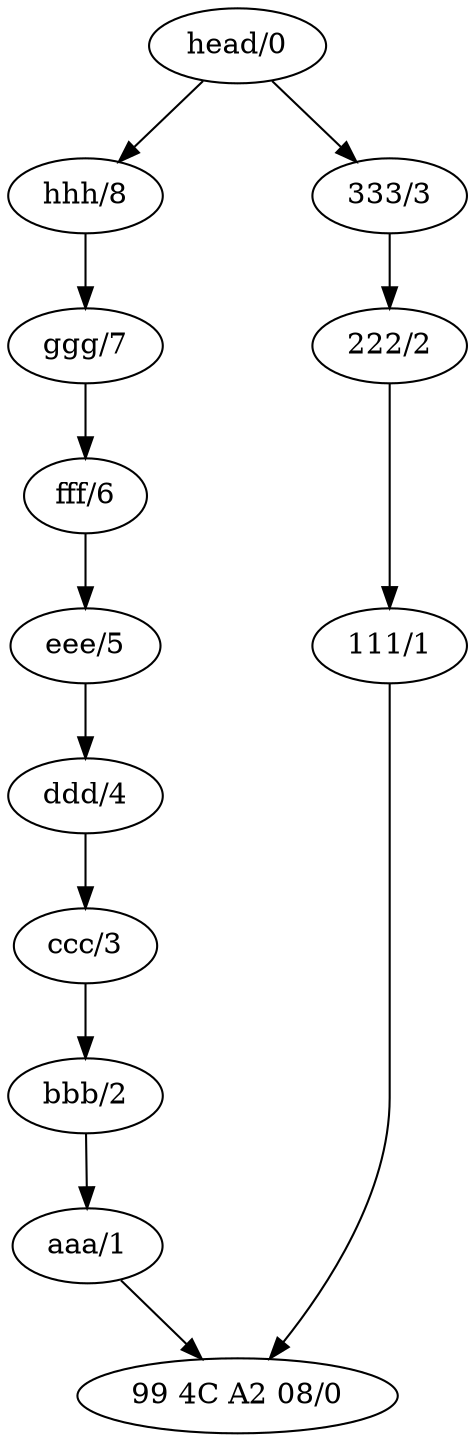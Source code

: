     digraph graphname {
        //rankdir=LR;  // Rank Direction Left to Right

        nodesep=1.0 // increases the separation between nodes
        edge [];
        //splines = true;

        n_9[label="99 4C A2 08/0"];
n_8[label="aaa/1"];
n_7[label="bbb/2"];
n_6[label="ccc/3"];
n_5[label="ddd/4"];
n_4[label="eee/5"];
n_3[label="fff/6"];
n_2[label="ggg/7"];
n_1[label="hhh/8"];
n_12[label="111/1"];
n_11[label="222/2"];
n_10[label="333/3"];
n_0[label="head/0"];
        n_8 -> n_9
n_7 -> n_8
n_6 -> n_7
n_5 -> n_6
n_4 -> n_5
n_3 -> n_4
n_2 -> n_3
n_1 -> n_2
n_0 -> n_1
n_12 -> n_9
n_11 -> n_12
n_10 -> n_11
n_0 -> n_10
    }
    